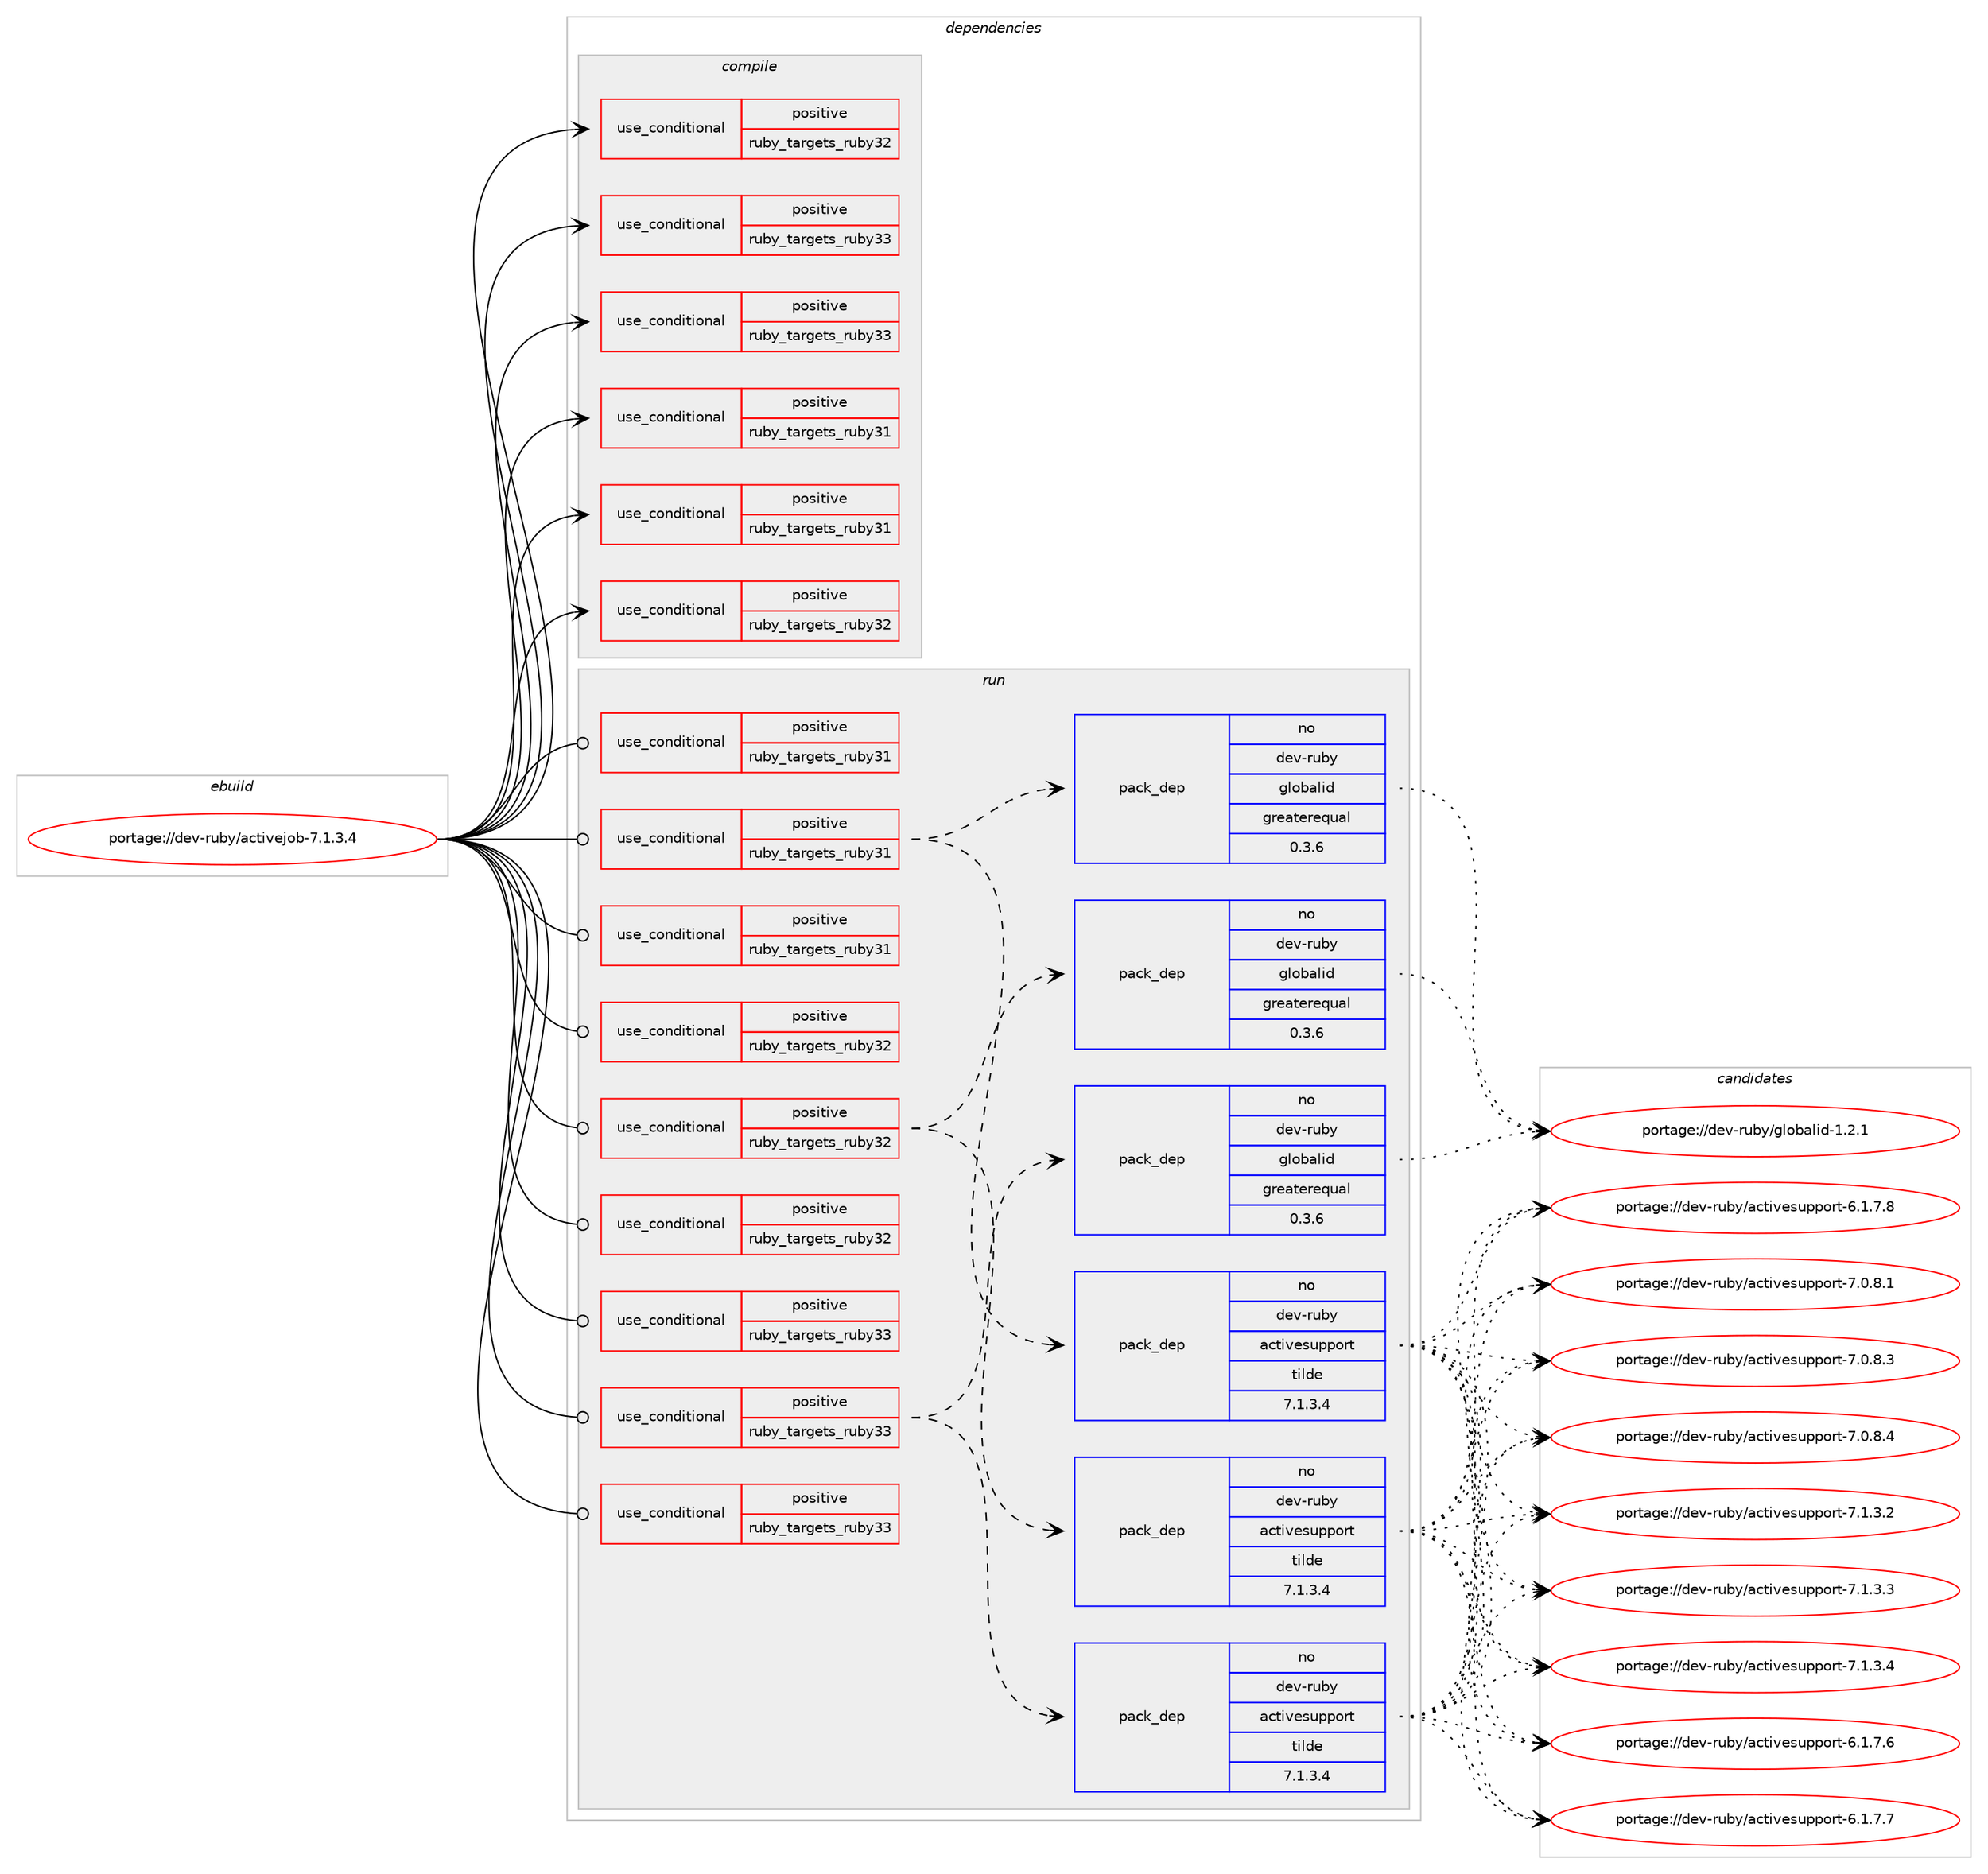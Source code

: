 digraph prolog {

# *************
# Graph options
# *************

newrank=true;
concentrate=true;
compound=true;
graph [rankdir=LR,fontname=Helvetica,fontsize=10,ranksep=1.5];#, ranksep=2.5, nodesep=0.2];
edge  [arrowhead=vee];
node  [fontname=Helvetica,fontsize=10];

# **********
# The ebuild
# **********

subgraph cluster_leftcol {
color=gray;
rank=same;
label=<<i>ebuild</i>>;
id [label="portage://dev-ruby/activejob-7.1.3.4", color=red, width=4, href="../dev-ruby/activejob-7.1.3.4.svg"];
}

# ****************
# The dependencies
# ****************

subgraph cluster_midcol {
color=gray;
label=<<i>dependencies</i>>;
subgraph cluster_compile {
fillcolor="#eeeeee";
style=filled;
label=<<i>compile</i>>;
subgraph cond42291 {
dependency88632 [label=<<TABLE BORDER="0" CELLBORDER="1" CELLSPACING="0" CELLPADDING="4"><TR><TD ROWSPAN="3" CELLPADDING="10">use_conditional</TD></TR><TR><TD>positive</TD></TR><TR><TD>ruby_targets_ruby31</TD></TR></TABLE>>, shape=none, color=red];
# *** BEGIN UNKNOWN DEPENDENCY TYPE (TODO) ***
# dependency88632 -> package_dependency(portage://dev-ruby/activejob-7.1.3.4,install,no,dev-lang,ruby,none,[,,],[slot(3.1)],[])
# *** END UNKNOWN DEPENDENCY TYPE (TODO) ***

}
id:e -> dependency88632:w [weight=20,style="solid",arrowhead="vee"];
subgraph cond42292 {
dependency88633 [label=<<TABLE BORDER="0" CELLBORDER="1" CELLSPACING="0" CELLPADDING="4"><TR><TD ROWSPAN="3" CELLPADDING="10">use_conditional</TD></TR><TR><TD>positive</TD></TR><TR><TD>ruby_targets_ruby31</TD></TR></TABLE>>, shape=none, color=red];
# *** BEGIN UNKNOWN DEPENDENCY TYPE (TODO) ***
# dependency88633 -> package_dependency(portage://dev-ruby/activejob-7.1.3.4,install,no,virtual,rubygems,none,[,,],[],[use(enable(ruby_targets_ruby31),negative)])
# *** END UNKNOWN DEPENDENCY TYPE (TODO) ***

}
id:e -> dependency88633:w [weight=20,style="solid",arrowhead="vee"];
subgraph cond42293 {
dependency88634 [label=<<TABLE BORDER="0" CELLBORDER="1" CELLSPACING="0" CELLPADDING="4"><TR><TD ROWSPAN="3" CELLPADDING="10">use_conditional</TD></TR><TR><TD>positive</TD></TR><TR><TD>ruby_targets_ruby32</TD></TR></TABLE>>, shape=none, color=red];
# *** BEGIN UNKNOWN DEPENDENCY TYPE (TODO) ***
# dependency88634 -> package_dependency(portage://dev-ruby/activejob-7.1.3.4,install,no,dev-lang,ruby,none,[,,],[slot(3.2)],[])
# *** END UNKNOWN DEPENDENCY TYPE (TODO) ***

}
id:e -> dependency88634:w [weight=20,style="solid",arrowhead="vee"];
subgraph cond42294 {
dependency88635 [label=<<TABLE BORDER="0" CELLBORDER="1" CELLSPACING="0" CELLPADDING="4"><TR><TD ROWSPAN="3" CELLPADDING="10">use_conditional</TD></TR><TR><TD>positive</TD></TR><TR><TD>ruby_targets_ruby32</TD></TR></TABLE>>, shape=none, color=red];
# *** BEGIN UNKNOWN DEPENDENCY TYPE (TODO) ***
# dependency88635 -> package_dependency(portage://dev-ruby/activejob-7.1.3.4,install,no,virtual,rubygems,none,[,,],[],[use(enable(ruby_targets_ruby32),negative)])
# *** END UNKNOWN DEPENDENCY TYPE (TODO) ***

}
id:e -> dependency88635:w [weight=20,style="solid",arrowhead="vee"];
subgraph cond42295 {
dependency88636 [label=<<TABLE BORDER="0" CELLBORDER="1" CELLSPACING="0" CELLPADDING="4"><TR><TD ROWSPAN="3" CELLPADDING="10">use_conditional</TD></TR><TR><TD>positive</TD></TR><TR><TD>ruby_targets_ruby33</TD></TR></TABLE>>, shape=none, color=red];
# *** BEGIN UNKNOWN DEPENDENCY TYPE (TODO) ***
# dependency88636 -> package_dependency(portage://dev-ruby/activejob-7.1.3.4,install,no,dev-lang,ruby,none,[,,],[slot(3.3)],[])
# *** END UNKNOWN DEPENDENCY TYPE (TODO) ***

}
id:e -> dependency88636:w [weight=20,style="solid",arrowhead="vee"];
subgraph cond42296 {
dependency88637 [label=<<TABLE BORDER="0" CELLBORDER="1" CELLSPACING="0" CELLPADDING="4"><TR><TD ROWSPAN="3" CELLPADDING="10">use_conditional</TD></TR><TR><TD>positive</TD></TR><TR><TD>ruby_targets_ruby33</TD></TR></TABLE>>, shape=none, color=red];
# *** BEGIN UNKNOWN DEPENDENCY TYPE (TODO) ***
# dependency88637 -> package_dependency(portage://dev-ruby/activejob-7.1.3.4,install,no,virtual,rubygems,none,[,,],[],[use(enable(ruby_targets_ruby33),negative)])
# *** END UNKNOWN DEPENDENCY TYPE (TODO) ***

}
id:e -> dependency88637:w [weight=20,style="solid",arrowhead="vee"];
}
subgraph cluster_compileandrun {
fillcolor="#eeeeee";
style=filled;
label=<<i>compile and run</i>>;
}
subgraph cluster_run {
fillcolor="#eeeeee";
style=filled;
label=<<i>run</i>>;
subgraph cond42297 {
dependency88638 [label=<<TABLE BORDER="0" CELLBORDER="1" CELLSPACING="0" CELLPADDING="4"><TR><TD ROWSPAN="3" CELLPADDING="10">use_conditional</TD></TR><TR><TD>positive</TD></TR><TR><TD>ruby_targets_ruby31</TD></TR></TABLE>>, shape=none, color=red];
# *** BEGIN UNKNOWN DEPENDENCY TYPE (TODO) ***
# dependency88638 -> package_dependency(portage://dev-ruby/activejob-7.1.3.4,run,no,dev-lang,ruby,none,[,,],[slot(3.1)],[])
# *** END UNKNOWN DEPENDENCY TYPE (TODO) ***

}
id:e -> dependency88638:w [weight=20,style="solid",arrowhead="odot"];
subgraph cond42298 {
dependency88639 [label=<<TABLE BORDER="0" CELLBORDER="1" CELLSPACING="0" CELLPADDING="4"><TR><TD ROWSPAN="3" CELLPADDING="10">use_conditional</TD></TR><TR><TD>positive</TD></TR><TR><TD>ruby_targets_ruby31</TD></TR></TABLE>>, shape=none, color=red];
subgraph pack45097 {
dependency88640 [label=<<TABLE BORDER="0" CELLBORDER="1" CELLSPACING="0" CELLPADDING="4" WIDTH="220"><TR><TD ROWSPAN="6" CELLPADDING="30">pack_dep</TD></TR><TR><TD WIDTH="110">no</TD></TR><TR><TD>dev-ruby</TD></TR><TR><TD>activesupport</TD></TR><TR><TD>tilde</TD></TR><TR><TD>7.1.3.4</TD></TR></TABLE>>, shape=none, color=blue];
}
dependency88639:e -> dependency88640:w [weight=20,style="dashed",arrowhead="vee"];
subgraph pack45098 {
dependency88641 [label=<<TABLE BORDER="0" CELLBORDER="1" CELLSPACING="0" CELLPADDING="4" WIDTH="220"><TR><TD ROWSPAN="6" CELLPADDING="30">pack_dep</TD></TR><TR><TD WIDTH="110">no</TD></TR><TR><TD>dev-ruby</TD></TR><TR><TD>globalid</TD></TR><TR><TD>greaterequal</TD></TR><TR><TD>0.3.6</TD></TR></TABLE>>, shape=none, color=blue];
}
dependency88639:e -> dependency88641:w [weight=20,style="dashed",arrowhead="vee"];
}
id:e -> dependency88639:w [weight=20,style="solid",arrowhead="odot"];
subgraph cond42299 {
dependency88642 [label=<<TABLE BORDER="0" CELLBORDER="1" CELLSPACING="0" CELLPADDING="4"><TR><TD ROWSPAN="3" CELLPADDING="10">use_conditional</TD></TR><TR><TD>positive</TD></TR><TR><TD>ruby_targets_ruby31</TD></TR></TABLE>>, shape=none, color=red];
# *** BEGIN UNKNOWN DEPENDENCY TYPE (TODO) ***
# dependency88642 -> package_dependency(portage://dev-ruby/activejob-7.1.3.4,run,no,virtual,rubygems,none,[,,],[],[use(enable(ruby_targets_ruby31),negative)])
# *** END UNKNOWN DEPENDENCY TYPE (TODO) ***

}
id:e -> dependency88642:w [weight=20,style="solid",arrowhead="odot"];
subgraph cond42300 {
dependency88643 [label=<<TABLE BORDER="0" CELLBORDER="1" CELLSPACING="0" CELLPADDING="4"><TR><TD ROWSPAN="3" CELLPADDING="10">use_conditional</TD></TR><TR><TD>positive</TD></TR><TR><TD>ruby_targets_ruby32</TD></TR></TABLE>>, shape=none, color=red];
# *** BEGIN UNKNOWN DEPENDENCY TYPE (TODO) ***
# dependency88643 -> package_dependency(portage://dev-ruby/activejob-7.1.3.4,run,no,dev-lang,ruby,none,[,,],[slot(3.2)],[])
# *** END UNKNOWN DEPENDENCY TYPE (TODO) ***

}
id:e -> dependency88643:w [weight=20,style="solid",arrowhead="odot"];
subgraph cond42301 {
dependency88644 [label=<<TABLE BORDER="0" CELLBORDER="1" CELLSPACING="0" CELLPADDING="4"><TR><TD ROWSPAN="3" CELLPADDING="10">use_conditional</TD></TR><TR><TD>positive</TD></TR><TR><TD>ruby_targets_ruby32</TD></TR></TABLE>>, shape=none, color=red];
subgraph pack45099 {
dependency88645 [label=<<TABLE BORDER="0" CELLBORDER="1" CELLSPACING="0" CELLPADDING="4" WIDTH="220"><TR><TD ROWSPAN="6" CELLPADDING="30">pack_dep</TD></TR><TR><TD WIDTH="110">no</TD></TR><TR><TD>dev-ruby</TD></TR><TR><TD>activesupport</TD></TR><TR><TD>tilde</TD></TR><TR><TD>7.1.3.4</TD></TR></TABLE>>, shape=none, color=blue];
}
dependency88644:e -> dependency88645:w [weight=20,style="dashed",arrowhead="vee"];
subgraph pack45100 {
dependency88646 [label=<<TABLE BORDER="0" CELLBORDER="1" CELLSPACING="0" CELLPADDING="4" WIDTH="220"><TR><TD ROWSPAN="6" CELLPADDING="30">pack_dep</TD></TR><TR><TD WIDTH="110">no</TD></TR><TR><TD>dev-ruby</TD></TR><TR><TD>globalid</TD></TR><TR><TD>greaterequal</TD></TR><TR><TD>0.3.6</TD></TR></TABLE>>, shape=none, color=blue];
}
dependency88644:e -> dependency88646:w [weight=20,style="dashed",arrowhead="vee"];
}
id:e -> dependency88644:w [weight=20,style="solid",arrowhead="odot"];
subgraph cond42302 {
dependency88647 [label=<<TABLE BORDER="0" CELLBORDER="1" CELLSPACING="0" CELLPADDING="4"><TR><TD ROWSPAN="3" CELLPADDING="10">use_conditional</TD></TR><TR><TD>positive</TD></TR><TR><TD>ruby_targets_ruby32</TD></TR></TABLE>>, shape=none, color=red];
# *** BEGIN UNKNOWN DEPENDENCY TYPE (TODO) ***
# dependency88647 -> package_dependency(portage://dev-ruby/activejob-7.1.3.4,run,no,virtual,rubygems,none,[,,],[],[use(enable(ruby_targets_ruby32),negative)])
# *** END UNKNOWN DEPENDENCY TYPE (TODO) ***

}
id:e -> dependency88647:w [weight=20,style="solid",arrowhead="odot"];
subgraph cond42303 {
dependency88648 [label=<<TABLE BORDER="0" CELLBORDER="1" CELLSPACING="0" CELLPADDING="4"><TR><TD ROWSPAN="3" CELLPADDING="10">use_conditional</TD></TR><TR><TD>positive</TD></TR><TR><TD>ruby_targets_ruby33</TD></TR></TABLE>>, shape=none, color=red];
# *** BEGIN UNKNOWN DEPENDENCY TYPE (TODO) ***
# dependency88648 -> package_dependency(portage://dev-ruby/activejob-7.1.3.4,run,no,dev-lang,ruby,none,[,,],[slot(3.3)],[])
# *** END UNKNOWN DEPENDENCY TYPE (TODO) ***

}
id:e -> dependency88648:w [weight=20,style="solid",arrowhead="odot"];
subgraph cond42304 {
dependency88649 [label=<<TABLE BORDER="0" CELLBORDER="1" CELLSPACING="0" CELLPADDING="4"><TR><TD ROWSPAN="3" CELLPADDING="10">use_conditional</TD></TR><TR><TD>positive</TD></TR><TR><TD>ruby_targets_ruby33</TD></TR></TABLE>>, shape=none, color=red];
subgraph pack45101 {
dependency88650 [label=<<TABLE BORDER="0" CELLBORDER="1" CELLSPACING="0" CELLPADDING="4" WIDTH="220"><TR><TD ROWSPAN="6" CELLPADDING="30">pack_dep</TD></TR><TR><TD WIDTH="110">no</TD></TR><TR><TD>dev-ruby</TD></TR><TR><TD>activesupport</TD></TR><TR><TD>tilde</TD></TR><TR><TD>7.1.3.4</TD></TR></TABLE>>, shape=none, color=blue];
}
dependency88649:e -> dependency88650:w [weight=20,style="dashed",arrowhead="vee"];
subgraph pack45102 {
dependency88651 [label=<<TABLE BORDER="0" CELLBORDER="1" CELLSPACING="0" CELLPADDING="4" WIDTH="220"><TR><TD ROWSPAN="6" CELLPADDING="30">pack_dep</TD></TR><TR><TD WIDTH="110">no</TD></TR><TR><TD>dev-ruby</TD></TR><TR><TD>globalid</TD></TR><TR><TD>greaterequal</TD></TR><TR><TD>0.3.6</TD></TR></TABLE>>, shape=none, color=blue];
}
dependency88649:e -> dependency88651:w [weight=20,style="dashed",arrowhead="vee"];
}
id:e -> dependency88649:w [weight=20,style="solid",arrowhead="odot"];
subgraph cond42305 {
dependency88652 [label=<<TABLE BORDER="0" CELLBORDER="1" CELLSPACING="0" CELLPADDING="4"><TR><TD ROWSPAN="3" CELLPADDING="10">use_conditional</TD></TR><TR><TD>positive</TD></TR><TR><TD>ruby_targets_ruby33</TD></TR></TABLE>>, shape=none, color=red];
# *** BEGIN UNKNOWN DEPENDENCY TYPE (TODO) ***
# dependency88652 -> package_dependency(portage://dev-ruby/activejob-7.1.3.4,run,no,virtual,rubygems,none,[,,],[],[use(enable(ruby_targets_ruby33),negative)])
# *** END UNKNOWN DEPENDENCY TYPE (TODO) ***

}
id:e -> dependency88652:w [weight=20,style="solid",arrowhead="odot"];
}
}

# **************
# The candidates
# **************

subgraph cluster_choices {
rank=same;
color=gray;
label=<<i>candidates</i>>;

subgraph choice45097 {
color=black;
nodesep=1;
choice10010111845114117981214797991161051181011151171121121111141164554464946554654 [label="portage://dev-ruby/activesupport-6.1.7.6", color=red, width=4,href="../dev-ruby/activesupport-6.1.7.6.svg"];
choice10010111845114117981214797991161051181011151171121121111141164554464946554655 [label="portage://dev-ruby/activesupport-6.1.7.7", color=red, width=4,href="../dev-ruby/activesupport-6.1.7.7.svg"];
choice10010111845114117981214797991161051181011151171121121111141164554464946554656 [label="portage://dev-ruby/activesupport-6.1.7.8", color=red, width=4,href="../dev-ruby/activesupport-6.1.7.8.svg"];
choice10010111845114117981214797991161051181011151171121121111141164555464846564649 [label="portage://dev-ruby/activesupport-7.0.8.1", color=red, width=4,href="../dev-ruby/activesupport-7.0.8.1.svg"];
choice10010111845114117981214797991161051181011151171121121111141164555464846564651 [label="portage://dev-ruby/activesupport-7.0.8.3", color=red, width=4,href="../dev-ruby/activesupport-7.0.8.3.svg"];
choice10010111845114117981214797991161051181011151171121121111141164555464846564652 [label="portage://dev-ruby/activesupport-7.0.8.4", color=red, width=4,href="../dev-ruby/activesupport-7.0.8.4.svg"];
choice10010111845114117981214797991161051181011151171121121111141164555464946514650 [label="portage://dev-ruby/activesupport-7.1.3.2", color=red, width=4,href="../dev-ruby/activesupport-7.1.3.2.svg"];
choice10010111845114117981214797991161051181011151171121121111141164555464946514651 [label="portage://dev-ruby/activesupport-7.1.3.3", color=red, width=4,href="../dev-ruby/activesupport-7.1.3.3.svg"];
choice10010111845114117981214797991161051181011151171121121111141164555464946514652 [label="portage://dev-ruby/activesupport-7.1.3.4", color=red, width=4,href="../dev-ruby/activesupport-7.1.3.4.svg"];
dependency88640:e -> choice10010111845114117981214797991161051181011151171121121111141164554464946554654:w [style=dotted,weight="100"];
dependency88640:e -> choice10010111845114117981214797991161051181011151171121121111141164554464946554655:w [style=dotted,weight="100"];
dependency88640:e -> choice10010111845114117981214797991161051181011151171121121111141164554464946554656:w [style=dotted,weight="100"];
dependency88640:e -> choice10010111845114117981214797991161051181011151171121121111141164555464846564649:w [style=dotted,weight="100"];
dependency88640:e -> choice10010111845114117981214797991161051181011151171121121111141164555464846564651:w [style=dotted,weight="100"];
dependency88640:e -> choice10010111845114117981214797991161051181011151171121121111141164555464846564652:w [style=dotted,weight="100"];
dependency88640:e -> choice10010111845114117981214797991161051181011151171121121111141164555464946514650:w [style=dotted,weight="100"];
dependency88640:e -> choice10010111845114117981214797991161051181011151171121121111141164555464946514651:w [style=dotted,weight="100"];
dependency88640:e -> choice10010111845114117981214797991161051181011151171121121111141164555464946514652:w [style=dotted,weight="100"];
}
subgraph choice45098 {
color=black;
nodesep=1;
choice1001011184511411798121471031081119897108105100454946504649 [label="portage://dev-ruby/globalid-1.2.1", color=red, width=4,href="../dev-ruby/globalid-1.2.1.svg"];
dependency88641:e -> choice1001011184511411798121471031081119897108105100454946504649:w [style=dotted,weight="100"];
}
subgraph choice45099 {
color=black;
nodesep=1;
choice10010111845114117981214797991161051181011151171121121111141164554464946554654 [label="portage://dev-ruby/activesupport-6.1.7.6", color=red, width=4,href="../dev-ruby/activesupport-6.1.7.6.svg"];
choice10010111845114117981214797991161051181011151171121121111141164554464946554655 [label="portage://dev-ruby/activesupport-6.1.7.7", color=red, width=4,href="../dev-ruby/activesupport-6.1.7.7.svg"];
choice10010111845114117981214797991161051181011151171121121111141164554464946554656 [label="portage://dev-ruby/activesupport-6.1.7.8", color=red, width=4,href="../dev-ruby/activesupport-6.1.7.8.svg"];
choice10010111845114117981214797991161051181011151171121121111141164555464846564649 [label="portage://dev-ruby/activesupport-7.0.8.1", color=red, width=4,href="../dev-ruby/activesupport-7.0.8.1.svg"];
choice10010111845114117981214797991161051181011151171121121111141164555464846564651 [label="portage://dev-ruby/activesupport-7.0.8.3", color=red, width=4,href="../dev-ruby/activesupport-7.0.8.3.svg"];
choice10010111845114117981214797991161051181011151171121121111141164555464846564652 [label="portage://dev-ruby/activesupport-7.0.8.4", color=red, width=4,href="../dev-ruby/activesupport-7.0.8.4.svg"];
choice10010111845114117981214797991161051181011151171121121111141164555464946514650 [label="portage://dev-ruby/activesupport-7.1.3.2", color=red, width=4,href="../dev-ruby/activesupport-7.1.3.2.svg"];
choice10010111845114117981214797991161051181011151171121121111141164555464946514651 [label="portage://dev-ruby/activesupport-7.1.3.3", color=red, width=4,href="../dev-ruby/activesupport-7.1.3.3.svg"];
choice10010111845114117981214797991161051181011151171121121111141164555464946514652 [label="portage://dev-ruby/activesupport-7.1.3.4", color=red, width=4,href="../dev-ruby/activesupport-7.1.3.4.svg"];
dependency88645:e -> choice10010111845114117981214797991161051181011151171121121111141164554464946554654:w [style=dotted,weight="100"];
dependency88645:e -> choice10010111845114117981214797991161051181011151171121121111141164554464946554655:w [style=dotted,weight="100"];
dependency88645:e -> choice10010111845114117981214797991161051181011151171121121111141164554464946554656:w [style=dotted,weight="100"];
dependency88645:e -> choice10010111845114117981214797991161051181011151171121121111141164555464846564649:w [style=dotted,weight="100"];
dependency88645:e -> choice10010111845114117981214797991161051181011151171121121111141164555464846564651:w [style=dotted,weight="100"];
dependency88645:e -> choice10010111845114117981214797991161051181011151171121121111141164555464846564652:w [style=dotted,weight="100"];
dependency88645:e -> choice10010111845114117981214797991161051181011151171121121111141164555464946514650:w [style=dotted,weight="100"];
dependency88645:e -> choice10010111845114117981214797991161051181011151171121121111141164555464946514651:w [style=dotted,weight="100"];
dependency88645:e -> choice10010111845114117981214797991161051181011151171121121111141164555464946514652:w [style=dotted,weight="100"];
}
subgraph choice45100 {
color=black;
nodesep=1;
choice1001011184511411798121471031081119897108105100454946504649 [label="portage://dev-ruby/globalid-1.2.1", color=red, width=4,href="../dev-ruby/globalid-1.2.1.svg"];
dependency88646:e -> choice1001011184511411798121471031081119897108105100454946504649:w [style=dotted,weight="100"];
}
subgraph choice45101 {
color=black;
nodesep=1;
choice10010111845114117981214797991161051181011151171121121111141164554464946554654 [label="portage://dev-ruby/activesupport-6.1.7.6", color=red, width=4,href="../dev-ruby/activesupport-6.1.7.6.svg"];
choice10010111845114117981214797991161051181011151171121121111141164554464946554655 [label="portage://dev-ruby/activesupport-6.1.7.7", color=red, width=4,href="../dev-ruby/activesupport-6.1.7.7.svg"];
choice10010111845114117981214797991161051181011151171121121111141164554464946554656 [label="portage://dev-ruby/activesupport-6.1.7.8", color=red, width=4,href="../dev-ruby/activesupport-6.1.7.8.svg"];
choice10010111845114117981214797991161051181011151171121121111141164555464846564649 [label="portage://dev-ruby/activesupport-7.0.8.1", color=red, width=4,href="../dev-ruby/activesupport-7.0.8.1.svg"];
choice10010111845114117981214797991161051181011151171121121111141164555464846564651 [label="portage://dev-ruby/activesupport-7.0.8.3", color=red, width=4,href="../dev-ruby/activesupport-7.0.8.3.svg"];
choice10010111845114117981214797991161051181011151171121121111141164555464846564652 [label="portage://dev-ruby/activesupport-7.0.8.4", color=red, width=4,href="../dev-ruby/activesupport-7.0.8.4.svg"];
choice10010111845114117981214797991161051181011151171121121111141164555464946514650 [label="portage://dev-ruby/activesupport-7.1.3.2", color=red, width=4,href="../dev-ruby/activesupport-7.1.3.2.svg"];
choice10010111845114117981214797991161051181011151171121121111141164555464946514651 [label="portage://dev-ruby/activesupport-7.1.3.3", color=red, width=4,href="../dev-ruby/activesupport-7.1.3.3.svg"];
choice10010111845114117981214797991161051181011151171121121111141164555464946514652 [label="portage://dev-ruby/activesupport-7.1.3.4", color=red, width=4,href="../dev-ruby/activesupport-7.1.3.4.svg"];
dependency88650:e -> choice10010111845114117981214797991161051181011151171121121111141164554464946554654:w [style=dotted,weight="100"];
dependency88650:e -> choice10010111845114117981214797991161051181011151171121121111141164554464946554655:w [style=dotted,weight="100"];
dependency88650:e -> choice10010111845114117981214797991161051181011151171121121111141164554464946554656:w [style=dotted,weight="100"];
dependency88650:e -> choice10010111845114117981214797991161051181011151171121121111141164555464846564649:w [style=dotted,weight="100"];
dependency88650:e -> choice10010111845114117981214797991161051181011151171121121111141164555464846564651:w [style=dotted,weight="100"];
dependency88650:e -> choice10010111845114117981214797991161051181011151171121121111141164555464846564652:w [style=dotted,weight="100"];
dependency88650:e -> choice10010111845114117981214797991161051181011151171121121111141164555464946514650:w [style=dotted,weight="100"];
dependency88650:e -> choice10010111845114117981214797991161051181011151171121121111141164555464946514651:w [style=dotted,weight="100"];
dependency88650:e -> choice10010111845114117981214797991161051181011151171121121111141164555464946514652:w [style=dotted,weight="100"];
}
subgraph choice45102 {
color=black;
nodesep=1;
choice1001011184511411798121471031081119897108105100454946504649 [label="portage://dev-ruby/globalid-1.2.1", color=red, width=4,href="../dev-ruby/globalid-1.2.1.svg"];
dependency88651:e -> choice1001011184511411798121471031081119897108105100454946504649:w [style=dotted,weight="100"];
}
}

}
